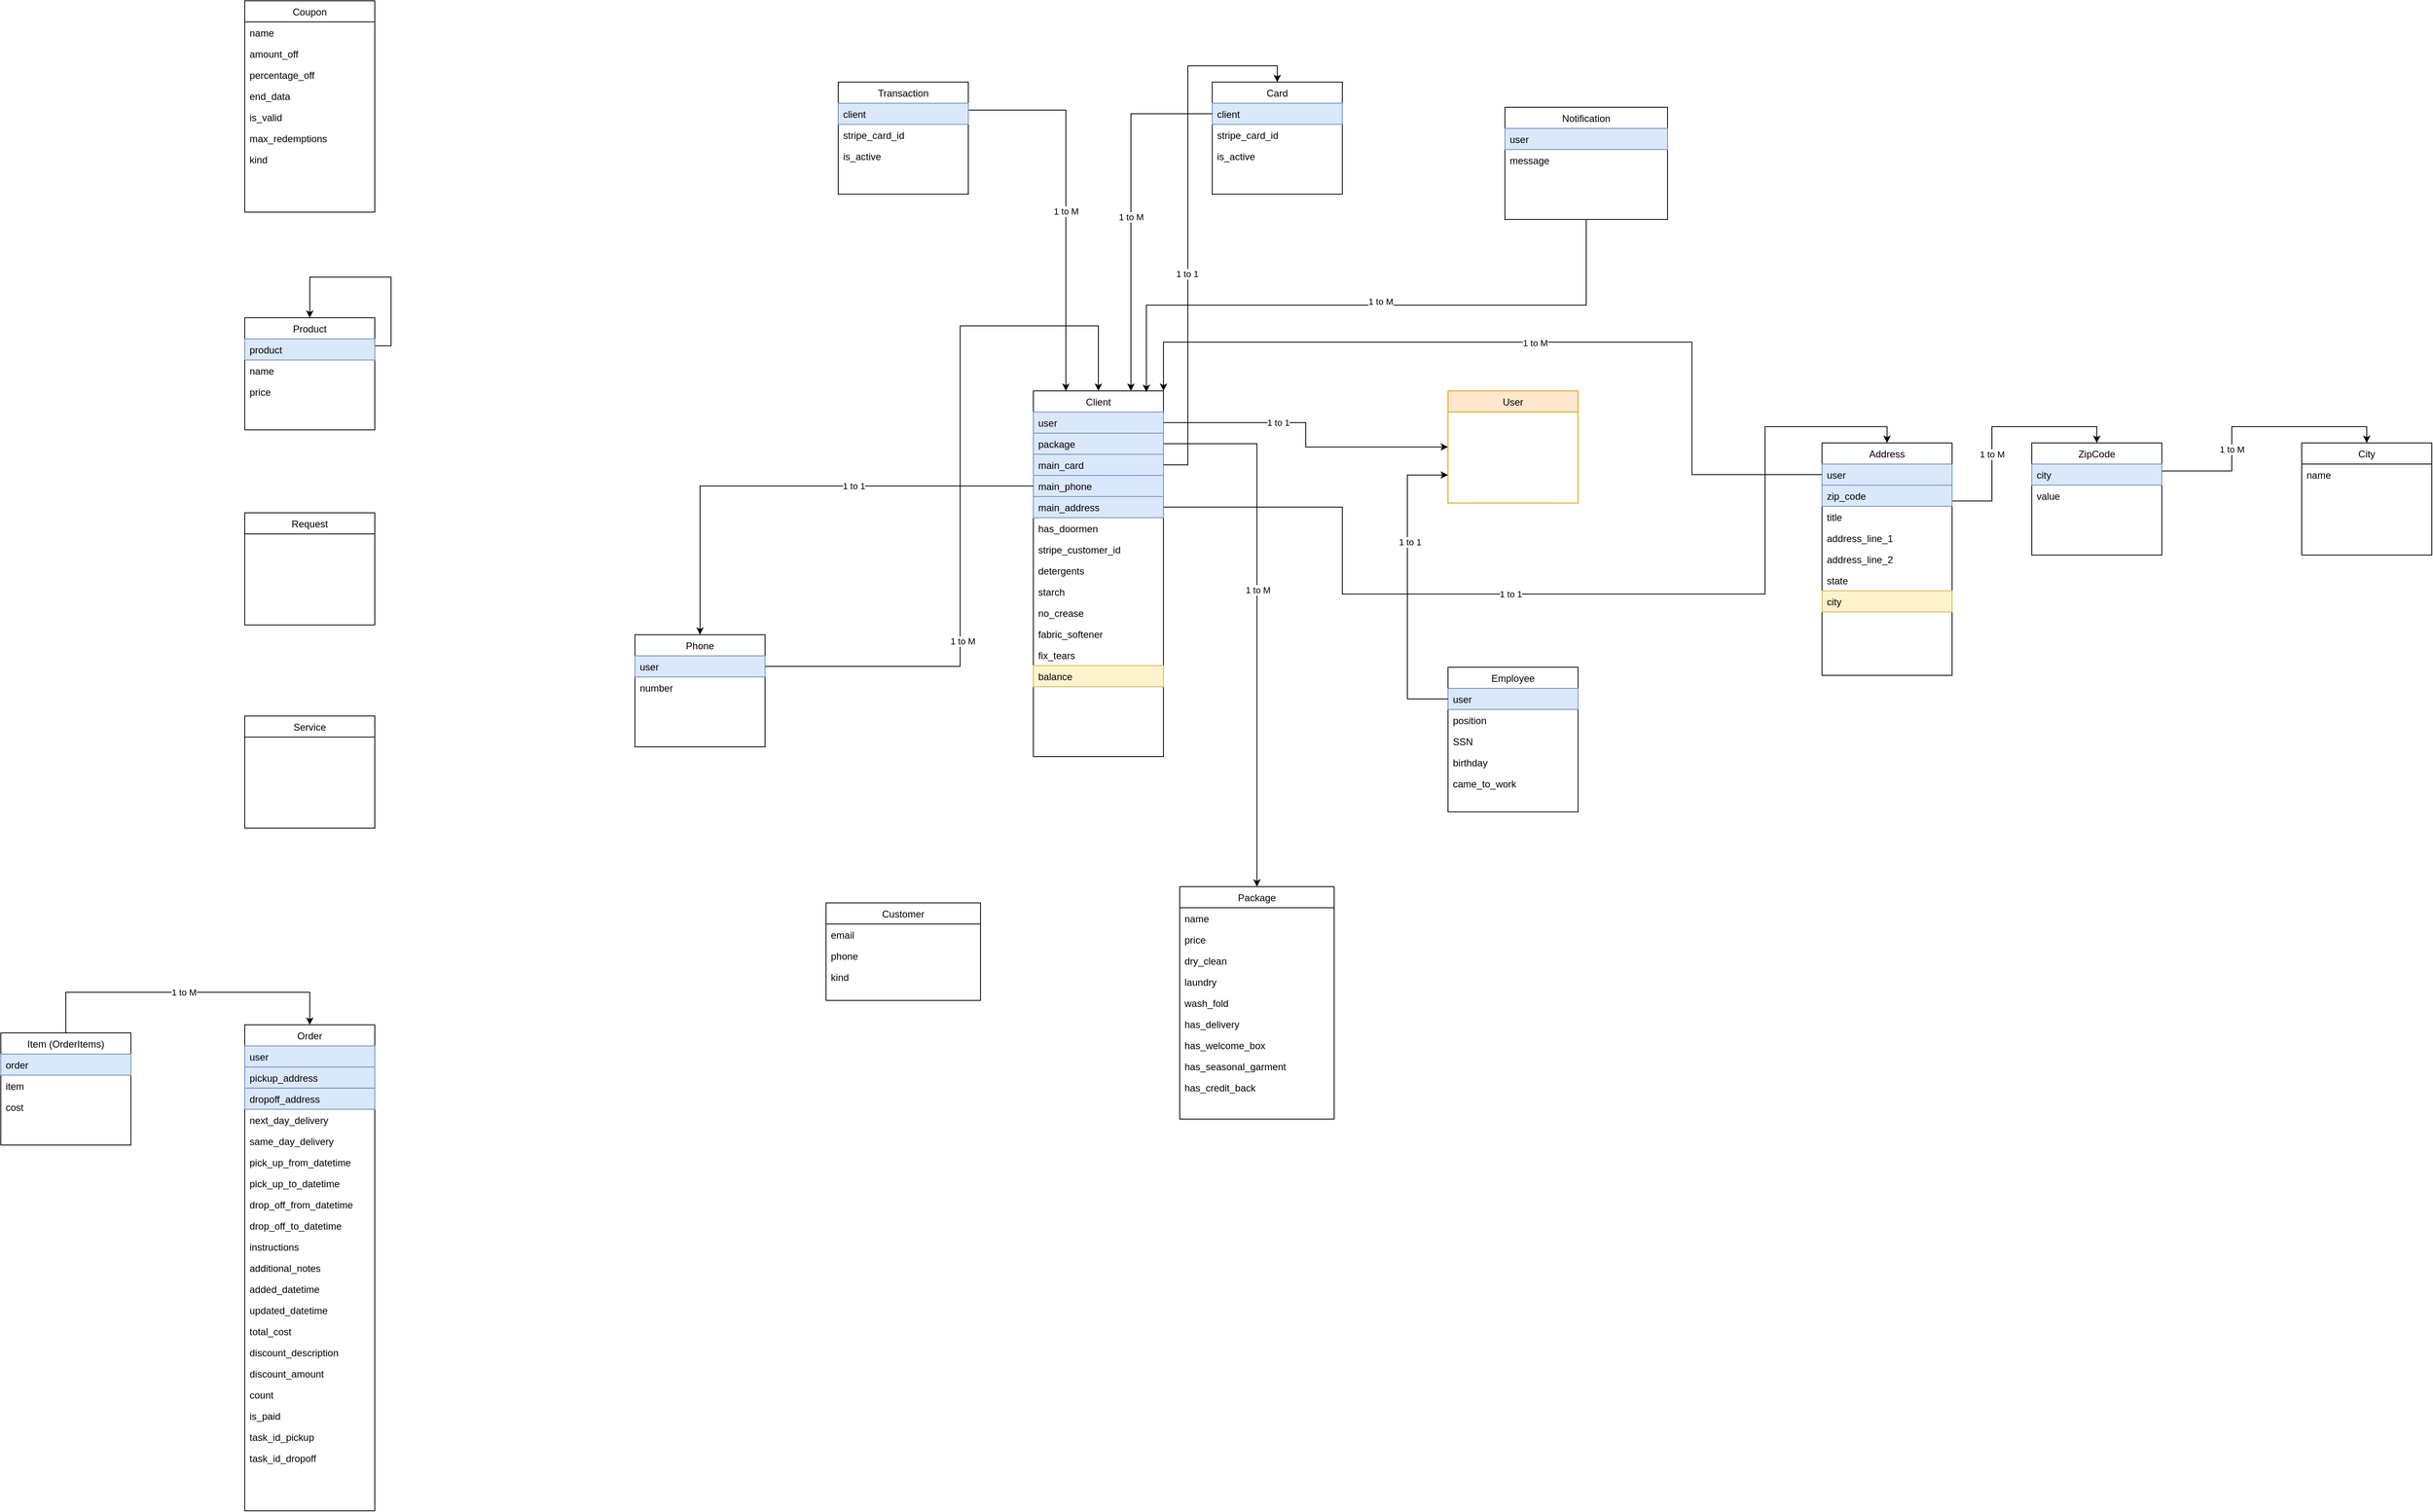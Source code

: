 <mxfile version="13.5.7" type="device"><diagram id="C5RBs43oDa-KdzZeNtuy" name="Page-1"><mxGraphModel dx="2864" dy="1203" grid="1" gridSize="10" guides="1" tooltips="1" connect="1" arrows="1" fold="1" page="1" pageScale="1" pageWidth="827" pageHeight="1169" math="0" shadow="0"><root><mxCell id="WIyWlLk6GJQsqaUBKTNV-0"/><mxCell id="WIyWlLk6GJQsqaUBKTNV-1" parent="WIyWlLk6GJQsqaUBKTNV-0"/><mxCell id="tr9EMTVcbHi4S0SZ1XHw-59" value="Card" style="swimlane;fontStyle=0;align=center;verticalAlign=top;childLayout=stackLayout;horizontal=1;startSize=26;horizontalStack=0;resizeParent=1;resizeLast=0;collapsible=1;marginBottom=0;rounded=0;shadow=0;strokeWidth=1;" parent="WIyWlLk6GJQsqaUBKTNV-1" vertex="1"><mxGeometry x="980" y="140" width="160" height="138" as="geometry"><mxRectangle x="130" y="380" width="160" height="26" as="alternateBounds"/></mxGeometry></mxCell><mxCell id="tr9EMTVcbHi4S0SZ1XHw-60" value="client" style="text;align=left;verticalAlign=top;spacingLeft=4;spacingRight=4;overflow=hidden;rotatable=0;points=[[0,0.5],[1,0.5]];portConstraint=eastwest;fillColor=#dae8fc;strokeColor=#6c8ebf;" parent="tr9EMTVcbHi4S0SZ1XHw-59" vertex="1"><mxGeometry y="26" width="160" height="26" as="geometry"/></mxCell><mxCell id="tr9EMTVcbHi4S0SZ1XHw-61" value="stripe_card_id" style="text;align=left;verticalAlign=top;spacingLeft=4;spacingRight=4;overflow=hidden;rotatable=0;points=[[0,0.5],[1,0.5]];portConstraint=eastwest;rounded=0;shadow=0;html=0;" parent="tr9EMTVcbHi4S0SZ1XHw-59" vertex="1"><mxGeometry y="52" width="160" height="26" as="geometry"/></mxCell><mxCell id="tr9EMTVcbHi4S0SZ1XHw-75" value="is_active" style="text;align=left;verticalAlign=top;spacingLeft=4;spacingRight=4;overflow=hidden;rotatable=0;points=[[0,0.5],[1,0.5]];portConstraint=eastwest;rounded=0;shadow=0;html=0;" parent="tr9EMTVcbHi4S0SZ1XHw-59" vertex="1"><mxGeometry y="78" width="160" height="26" as="geometry"/></mxCell><mxCell id="tr9EMTVcbHi4S0SZ1XHw-24" value="Client" style="swimlane;fontStyle=0;align=center;verticalAlign=top;childLayout=stackLayout;horizontal=1;startSize=26;horizontalStack=0;resizeParent=1;resizeLast=0;collapsible=1;marginBottom=0;rounded=0;shadow=0;strokeWidth=1;" parent="WIyWlLk6GJQsqaUBKTNV-1" vertex="1"><mxGeometry x="760" y="520" width="160" height="450" as="geometry"><mxRectangle x="130" y="380" width="160" height="26" as="alternateBounds"/></mxGeometry></mxCell><mxCell id="tr9EMTVcbHi4S0SZ1XHw-25" value="user" style="text;align=left;verticalAlign=top;spacingLeft=4;spacingRight=4;overflow=hidden;rotatable=0;points=[[0,0.5],[1,0.5]];portConstraint=eastwest;fillColor=#dae8fc;strokeColor=#6c8ebf;" parent="tr9EMTVcbHi4S0SZ1XHw-24" vertex="1"><mxGeometry y="26" width="160" height="26" as="geometry"/></mxCell><mxCell id="tr9EMTVcbHi4S0SZ1XHw-26" value="package" style="text;align=left;verticalAlign=top;spacingLeft=4;spacingRight=4;overflow=hidden;rotatable=0;points=[[0,0.5],[1,0.5]];portConstraint=eastwest;rounded=0;shadow=0;html=0;fillColor=#dae8fc;strokeColor=#6c8ebf;" parent="tr9EMTVcbHi4S0SZ1XHw-24" vertex="1"><mxGeometry y="52" width="160" height="26" as="geometry"/></mxCell><mxCell id="tr9EMTVcbHi4S0SZ1XHw-100" value="main_card" style="text;align=left;verticalAlign=top;spacingLeft=4;spacingRight=4;overflow=hidden;rotatable=0;points=[[0,0.5],[1,0.5]];portConstraint=eastwest;rounded=0;shadow=0;html=0;fillColor=#dae8fc;strokeColor=#6c8ebf;" parent="tr9EMTVcbHi4S0SZ1XHw-24" vertex="1"><mxGeometry y="78" width="160" height="26" as="geometry"/></mxCell><mxCell id="tr9EMTVcbHi4S0SZ1XHw-101" value="main_phone" style="text;align=left;verticalAlign=top;spacingLeft=4;spacingRight=4;overflow=hidden;rotatable=0;points=[[0,0.5],[1,0.5]];portConstraint=eastwest;rounded=0;shadow=0;html=0;fillColor=#dae8fc;strokeColor=#6c8ebf;" parent="tr9EMTVcbHi4S0SZ1XHw-24" vertex="1"><mxGeometry y="104" width="160" height="26" as="geometry"/></mxCell><mxCell id="tr9EMTVcbHi4S0SZ1XHw-102" value="main_address" style="text;align=left;verticalAlign=top;spacingLeft=4;spacingRight=4;overflow=hidden;rotatable=0;points=[[0,0.5],[1,0.5]];portConstraint=eastwest;rounded=0;shadow=0;html=0;fillColor=#dae8fc;strokeColor=#6c8ebf;" parent="tr9EMTVcbHi4S0SZ1XHw-24" vertex="1"><mxGeometry y="130" width="160" height="26" as="geometry"/></mxCell><mxCell id="tr9EMTVcbHi4S0SZ1XHw-103" value="has_doormen" style="text;align=left;verticalAlign=top;spacingLeft=4;spacingRight=4;overflow=hidden;rotatable=0;points=[[0,0.5],[1,0.5]];portConstraint=eastwest;rounded=0;shadow=0;html=0;" parent="tr9EMTVcbHi4S0SZ1XHw-24" vertex="1"><mxGeometry y="156" width="160" height="26" as="geometry"/></mxCell><mxCell id="tr9EMTVcbHi4S0SZ1XHw-104" value="stripe_customer_id" style="text;align=left;verticalAlign=top;spacingLeft=4;spacingRight=4;overflow=hidden;rotatable=0;points=[[0,0.5],[1,0.5]];portConstraint=eastwest;rounded=0;shadow=0;html=0;" parent="tr9EMTVcbHi4S0SZ1XHw-24" vertex="1"><mxGeometry y="182" width="160" height="26" as="geometry"/></mxCell><mxCell id="tr9EMTVcbHi4S0SZ1XHw-105" value="detergents" style="text;align=left;verticalAlign=top;spacingLeft=4;spacingRight=4;overflow=hidden;rotatable=0;points=[[0,0.5],[1,0.5]];portConstraint=eastwest;rounded=0;shadow=0;html=0;" parent="tr9EMTVcbHi4S0SZ1XHw-24" vertex="1"><mxGeometry y="208" width="160" height="26" as="geometry"/></mxCell><mxCell id="tr9EMTVcbHi4S0SZ1XHw-106" value="starch" style="text;align=left;verticalAlign=top;spacingLeft=4;spacingRight=4;overflow=hidden;rotatable=0;points=[[0,0.5],[1,0.5]];portConstraint=eastwest;rounded=0;shadow=0;html=0;" parent="tr9EMTVcbHi4S0SZ1XHw-24" vertex="1"><mxGeometry y="234" width="160" height="26" as="geometry"/></mxCell><mxCell id="tr9EMTVcbHi4S0SZ1XHw-107" value="no_crease" style="text;align=left;verticalAlign=top;spacingLeft=4;spacingRight=4;overflow=hidden;rotatable=0;points=[[0,0.5],[1,0.5]];portConstraint=eastwest;rounded=0;shadow=0;html=0;" parent="tr9EMTVcbHi4S0SZ1XHw-24" vertex="1"><mxGeometry y="260" width="160" height="26" as="geometry"/></mxCell><mxCell id="tr9EMTVcbHi4S0SZ1XHw-108" value="fabric_softener" style="text;align=left;verticalAlign=top;spacingLeft=4;spacingRight=4;overflow=hidden;rotatable=0;points=[[0,0.5],[1,0.5]];portConstraint=eastwest;rounded=0;shadow=0;html=0;" parent="tr9EMTVcbHi4S0SZ1XHw-24" vertex="1"><mxGeometry y="286" width="160" height="26" as="geometry"/></mxCell><mxCell id="tr9EMTVcbHi4S0SZ1XHw-109" value="fix_tears" style="text;align=left;verticalAlign=top;spacingLeft=4;spacingRight=4;overflow=hidden;rotatable=0;points=[[0,0.5],[1,0.5]];portConstraint=eastwest;rounded=0;shadow=0;html=0;" parent="tr9EMTVcbHi4S0SZ1XHw-24" vertex="1"><mxGeometry y="312" width="160" height="26" as="geometry"/></mxCell><mxCell id="6Asv-Y0iZBtV9wRUppfZ-103" value="balance" style="text;align=left;verticalAlign=top;spacingLeft=4;spacingRight=4;overflow=hidden;rotatable=0;points=[[0,0.5],[1,0.5]];portConstraint=eastwest;rounded=0;shadow=0;html=0;fillColor=#fff2cc;strokeColor=#d6b656;" vertex="1" parent="tr9EMTVcbHi4S0SZ1XHw-24"><mxGeometry y="338" width="160" height="26" as="geometry"/></mxCell><mxCell id="tr9EMTVcbHi4S0SZ1XHw-117" style="edgeStyle=orthogonalEdgeStyle;rounded=0;orthogonalLoop=1;jettySize=auto;html=1;exitX=1;exitY=0.5;exitDx=0;exitDy=0;entryX=0.5;entryY=0;entryDx=0;entryDy=0;" parent="WIyWlLk6GJQsqaUBKTNV-1" source="tr9EMTVcbHi4S0SZ1XHw-26" target="zkfFHV4jXpPFQw0GAbJ--6" edge="1"><mxGeometry relative="1" as="geometry"/></mxCell><mxCell id="tr9EMTVcbHi4S0SZ1XHw-145" value="1 to M" style="edgeLabel;html=1;align=center;verticalAlign=middle;resizable=0;points=[];" parent="tr9EMTVcbHi4S0SZ1XHw-117" vertex="1" connectable="0"><mxGeometry x="-0.106" y="1" relative="1" as="geometry"><mxPoint as="offset"/></mxGeometry></mxCell><mxCell id="tr9EMTVcbHi4S0SZ1XHw-125" style="edgeStyle=orthogonalEdgeStyle;rounded=0;orthogonalLoop=1;jettySize=auto;html=1;exitX=1;exitY=0.5;exitDx=0;exitDy=0;entryX=0;entryY=0.5;entryDx=0;entryDy=0;" parent="WIyWlLk6GJQsqaUBKTNV-1" source="tr9EMTVcbHi4S0SZ1XHw-25" target="tr9EMTVcbHi4S0SZ1XHw-122" edge="1"><mxGeometry relative="1" as="geometry"/></mxCell><mxCell id="tr9EMTVcbHi4S0SZ1XHw-127" value="1 to 1" style="edgeLabel;html=1;align=center;verticalAlign=middle;resizable=0;points=[];" parent="tr9EMTVcbHi4S0SZ1XHw-125" vertex="1" connectable="0"><mxGeometry x="-0.139" relative="1" as="geometry"><mxPoint x="-22.76" as="offset"/></mxGeometry></mxCell><mxCell id="6Asv-Y0iZBtV9wRUppfZ-30" style="edgeStyle=orthogonalEdgeStyle;rounded=0;orthogonalLoop=1;jettySize=auto;html=1;exitX=0.5;exitY=1;exitDx=0;exitDy=0;entryX=0.869;entryY=0.003;entryDx=0;entryDy=0;entryPerimeter=0;" edge="1" parent="WIyWlLk6GJQsqaUBKTNV-1" source="tr9EMTVcbHi4S0SZ1XHw-36" target="tr9EMTVcbHi4S0SZ1XHw-24"><mxGeometry relative="1" as="geometry"><mxPoint x="899" y="515" as="targetPoint"/></mxGeometry></mxCell><mxCell id="6Asv-Y0iZBtV9wRUppfZ-31" value="1 to M" style="edgeLabel;html=1;align=center;verticalAlign=middle;resizable=0;points=[];" vertex="1" connectable="0" parent="6Asv-Y0iZBtV9wRUppfZ-30"><mxGeometry x="-0.105" y="10" relative="1" as="geometry"><mxPoint x="-21.47" y="-14.53" as="offset"/></mxGeometry></mxCell><mxCell id="tr9EMTVcbHi4S0SZ1XHw-36" value="Notification" style="swimlane;fontStyle=0;align=center;verticalAlign=top;childLayout=stackLayout;horizontal=1;startSize=26;horizontalStack=0;resizeParent=1;resizeLast=0;collapsible=1;marginBottom=0;rounded=0;shadow=0;strokeWidth=1;" parent="WIyWlLk6GJQsqaUBKTNV-1" vertex="1"><mxGeometry x="1340" y="171" width="200" height="138" as="geometry"><mxRectangle x="130" y="380" width="160" height="26" as="alternateBounds"/></mxGeometry></mxCell><mxCell id="tr9EMTVcbHi4S0SZ1XHw-37" value="user" style="text;align=left;verticalAlign=top;spacingLeft=4;spacingRight=4;overflow=hidden;rotatable=0;points=[[0,0.5],[1,0.5]];portConstraint=eastwest;fillColor=#dae8fc;strokeColor=#6c8ebf;" parent="tr9EMTVcbHi4S0SZ1XHw-36" vertex="1"><mxGeometry y="26" width="200" height="26" as="geometry"/></mxCell><mxCell id="tr9EMTVcbHi4S0SZ1XHw-38" value="message" style="text;align=left;verticalAlign=top;spacingLeft=4;spacingRight=4;overflow=hidden;rotatable=0;points=[[0,0.5],[1,0.5]];portConstraint=eastwest;rounded=0;shadow=0;html=0;" parent="tr9EMTVcbHi4S0SZ1XHw-36" vertex="1"><mxGeometry y="52" width="200" height="26" as="geometry"/></mxCell><mxCell id="tr9EMTVcbHi4S0SZ1XHw-140" value="1 to M" style="edgeStyle=orthogonalEdgeStyle;rounded=0;orthogonalLoop=1;jettySize=auto;html=1;exitX=0.5;exitY=0;exitDx=0;exitDy=0;entryX=0.5;entryY=0;entryDx=0;entryDy=0;" parent="WIyWlLk6GJQsqaUBKTNV-1" source="tr9EMTVcbHi4S0SZ1XHw-12" target="tr9EMTVcbHi4S0SZ1XHw-6" edge="1"><mxGeometry relative="1" as="geometry"><Array as="points"><mxPoint x="-430" y="1260"/><mxPoint x="-130" y="1260"/></Array></mxGeometry></mxCell><mxCell id="6Asv-Y0iZBtV9wRUppfZ-18" value="Phone" style="swimlane;fontStyle=0;align=center;verticalAlign=top;childLayout=stackLayout;horizontal=1;startSize=26;horizontalStack=0;resizeParent=1;resizeLast=0;collapsible=1;marginBottom=0;rounded=0;shadow=0;strokeWidth=1;" vertex="1" parent="WIyWlLk6GJQsqaUBKTNV-1"><mxGeometry x="270" y="820" width="160" height="138" as="geometry"><mxRectangle x="130" y="380" width="160" height="26" as="alternateBounds"/></mxGeometry></mxCell><mxCell id="6Asv-Y0iZBtV9wRUppfZ-21" value="user" style="text;align=left;verticalAlign=top;spacingLeft=4;spacingRight=4;overflow=hidden;rotatable=0;points=[[0,0.5],[1,0.5]];portConstraint=eastwest;rounded=0;shadow=0;html=0;fillColor=#dae8fc;strokeColor=#6c8ebf;" vertex="1" parent="6Asv-Y0iZBtV9wRUppfZ-18"><mxGeometry y="26" width="160" height="26" as="geometry"/></mxCell><mxCell id="6Asv-Y0iZBtV9wRUppfZ-19" value="number" style="text;align=left;verticalAlign=top;spacingLeft=4;spacingRight=4;overflow=hidden;rotatable=0;points=[[0,0.5],[1,0.5]];portConstraint=eastwest;" vertex="1" parent="6Asv-Y0iZBtV9wRUppfZ-18"><mxGeometry y="52" width="160" height="26" as="geometry"/></mxCell><mxCell id="6Asv-Y0iZBtV9wRUppfZ-26" style="edgeStyle=orthogonalEdgeStyle;rounded=0;orthogonalLoop=1;jettySize=auto;html=1;exitX=1;exitY=0.25;exitDx=0;exitDy=0;entryX=0.5;entryY=0;entryDx=0;entryDy=0;" edge="1" parent="WIyWlLk6GJQsqaUBKTNV-1" source="tr9EMTVcbHi4S0SZ1XHw-49" target="6Asv-Y0iZBtV9wRUppfZ-23"><mxGeometry relative="1" as="geometry"/></mxCell><mxCell id="6Asv-Y0iZBtV9wRUppfZ-27" value="1 to M" style="edgeLabel;html=1;align=center;verticalAlign=middle;resizable=0;points=[];" vertex="1" connectable="0" parent="6Asv-Y0iZBtV9wRUppfZ-26"><mxGeometry x="-0.27" relative="1" as="geometry"><mxPoint y="-1" as="offset"/></mxGeometry></mxCell><mxCell id="tr9EMTVcbHi4S0SZ1XHw-49" value="Address" style="swimlane;fontStyle=0;align=center;verticalAlign=top;childLayout=stackLayout;horizontal=1;startSize=26;horizontalStack=0;resizeParent=1;resizeLast=0;collapsible=1;marginBottom=0;rounded=0;shadow=0;strokeWidth=1;" parent="WIyWlLk6GJQsqaUBKTNV-1" vertex="1"><mxGeometry x="1730" y="584" width="160" height="286" as="geometry"><mxRectangle x="230" y="140" width="160" height="26" as="alternateBounds"/></mxGeometry></mxCell><mxCell id="tr9EMTVcbHi4S0SZ1XHw-50" value="user" style="text;align=left;verticalAlign=top;spacingLeft=4;spacingRight=4;overflow=hidden;rotatable=0;points=[[0,0.5],[1,0.5]];portConstraint=eastwest;fillColor=#dae8fc;strokeColor=#6c8ebf;" parent="tr9EMTVcbHi4S0SZ1XHw-49" vertex="1"><mxGeometry y="26" width="160" height="26" as="geometry"/></mxCell><mxCell id="tr9EMTVcbHi4S0SZ1XHw-55" value="zip_code" style="text;align=left;verticalAlign=top;spacingLeft=4;spacingRight=4;overflow=hidden;rotatable=0;points=[[0,0.5],[1,0.5]];portConstraint=eastwest;rounded=0;shadow=0;html=0;fillColor=#dae8fc;strokeColor=#6c8ebf;" parent="tr9EMTVcbHi4S0SZ1XHw-49" vertex="1"><mxGeometry y="52" width="160" height="26" as="geometry"/></mxCell><mxCell id="tr9EMTVcbHi4S0SZ1XHw-56" value="title" style="text;align=left;verticalAlign=top;spacingLeft=4;spacingRight=4;overflow=hidden;rotatable=0;points=[[0,0.5],[1,0.5]];portConstraint=eastwest;rounded=0;shadow=0;html=0;" parent="tr9EMTVcbHi4S0SZ1XHw-49" vertex="1"><mxGeometry y="78" width="160" height="26" as="geometry"/></mxCell><mxCell id="tr9EMTVcbHi4S0SZ1XHw-51" value="address_line_1" style="text;align=left;verticalAlign=top;spacingLeft=4;spacingRight=4;overflow=hidden;rotatable=0;points=[[0,0.5],[1,0.5]];portConstraint=eastwest;rounded=0;shadow=0;html=0;" parent="tr9EMTVcbHi4S0SZ1XHw-49" vertex="1"><mxGeometry y="104" width="160" height="26" as="geometry"/></mxCell><mxCell id="tr9EMTVcbHi4S0SZ1XHw-52" value="address_line_2" style="text;align=left;verticalAlign=top;spacingLeft=4;spacingRight=4;overflow=hidden;rotatable=0;points=[[0,0.5],[1,0.5]];portConstraint=eastwest;rounded=0;shadow=0;html=0;" parent="tr9EMTVcbHi4S0SZ1XHw-49" vertex="1"><mxGeometry y="130" width="160" height="26" as="geometry"/></mxCell><mxCell id="tr9EMTVcbHi4S0SZ1XHw-53" value="state" style="text;align=left;verticalAlign=top;spacingLeft=4;spacingRight=4;overflow=hidden;rotatable=0;points=[[0,0.5],[1,0.5]];portConstraint=eastwest;rounded=0;shadow=0;html=0;" parent="tr9EMTVcbHi4S0SZ1XHw-49" vertex="1"><mxGeometry y="156" width="160" height="26" as="geometry"/></mxCell><mxCell id="tr9EMTVcbHi4S0SZ1XHw-54" value="city" style="text;align=left;verticalAlign=top;spacingLeft=4;spacingRight=4;overflow=hidden;rotatable=0;points=[[0,0.5],[1,0.5]];portConstraint=eastwest;rounded=0;shadow=0;html=0;fillColor=#fff2cc;strokeColor=#d6b656;" parent="tr9EMTVcbHi4S0SZ1XHw-49" vertex="1"><mxGeometry y="182" width="160" height="26" as="geometry"/></mxCell><mxCell id="6Asv-Y0iZBtV9wRUppfZ-28" style="edgeStyle=orthogonalEdgeStyle;rounded=0;orthogonalLoop=1;jettySize=auto;html=1;exitX=0;exitY=0.5;exitDx=0;exitDy=0;entryX=1;entryY=0;entryDx=0;entryDy=0;" edge="1" parent="WIyWlLk6GJQsqaUBKTNV-1" source="tr9EMTVcbHi4S0SZ1XHw-50" target="tr9EMTVcbHi4S0SZ1XHw-24"><mxGeometry relative="1" as="geometry"><Array as="points"><mxPoint x="1570" y="623"/><mxPoint x="1570" y="460"/><mxPoint x="920" y="460"/></Array></mxGeometry></mxCell><mxCell id="6Asv-Y0iZBtV9wRUppfZ-32" value="1 to M" style="edgeLabel;html=1;align=center;verticalAlign=middle;resizable=0;points=[];" vertex="1" connectable="0" parent="6Asv-Y0iZBtV9wRUppfZ-28"><mxGeometry y="1" relative="1" as="geometry"><mxPoint as="offset"/></mxGeometry></mxCell><mxCell id="6Asv-Y0iZBtV9wRUppfZ-29" style="edgeStyle=orthogonalEdgeStyle;rounded=0;orthogonalLoop=1;jettySize=auto;html=1;exitX=1;exitY=0.25;exitDx=0;exitDy=0;entryX=0.5;entryY=0;entryDx=0;entryDy=0;" edge="1" parent="WIyWlLk6GJQsqaUBKTNV-1" source="tr9EMTVcbHi4S0SZ1XHw-0" target="tr9EMTVcbHi4S0SZ1XHw-0"><mxGeometry relative="1" as="geometry"><Array as="points"><mxPoint x="-30" y="464"/><mxPoint x="-30" y="380"/><mxPoint x="-130" y="380"/></Array></mxGeometry></mxCell><mxCell id="6Asv-Y0iZBtV9wRUppfZ-34" style="edgeStyle=orthogonalEdgeStyle;rounded=0;orthogonalLoop=1;jettySize=auto;html=1;exitX=1;exitY=0.5;exitDx=0;exitDy=0;entryX=0.5;entryY=0;entryDx=0;entryDy=0;" edge="1" parent="WIyWlLk6GJQsqaUBKTNV-1" source="6Asv-Y0iZBtV9wRUppfZ-21" target="tr9EMTVcbHi4S0SZ1XHw-24"><mxGeometry relative="1" as="geometry"><Array as="points"><mxPoint x="670" y="859"/><mxPoint x="670" y="440"/><mxPoint x="840" y="440"/></Array></mxGeometry></mxCell><mxCell id="6Asv-Y0iZBtV9wRUppfZ-35" value="1 to M" style="edgeLabel;html=1;align=center;verticalAlign=middle;resizable=0;points=[];" vertex="1" connectable="0" parent="6Asv-Y0iZBtV9wRUppfZ-34"><mxGeometry x="-0.406" y="-3" relative="1" as="geometry"><mxPoint y="-1" as="offset"/></mxGeometry></mxCell><mxCell id="6Asv-Y0iZBtV9wRUppfZ-50" style="edgeStyle=orthogonalEdgeStyle;rounded=0;orthogonalLoop=1;jettySize=auto;html=1;exitX=1;exitY=0.25;exitDx=0;exitDy=0;entryX=0.25;entryY=0;entryDx=0;entryDy=0;" edge="1" parent="WIyWlLk6GJQsqaUBKTNV-1" source="6Asv-Y0iZBtV9wRUppfZ-46" target="tr9EMTVcbHi4S0SZ1XHw-24"><mxGeometry relative="1" as="geometry"/></mxCell><mxCell id="6Asv-Y0iZBtV9wRUppfZ-51" value="1 to M" style="edgeLabel;html=1;align=center;verticalAlign=middle;resizable=0;points=[];" vertex="1" connectable="0" parent="6Asv-Y0iZBtV9wRUppfZ-50"><mxGeometry x="0.048" relative="1" as="geometry"><mxPoint as="offset"/></mxGeometry></mxCell><mxCell id="6Asv-Y0iZBtV9wRUppfZ-46" value="Transaction" style="swimlane;fontStyle=0;align=center;verticalAlign=top;childLayout=stackLayout;horizontal=1;startSize=26;horizontalStack=0;resizeParent=1;resizeLast=0;collapsible=1;marginBottom=0;rounded=0;shadow=0;strokeWidth=1;" vertex="1" parent="WIyWlLk6GJQsqaUBKTNV-1"><mxGeometry x="520" y="140" width="160" height="138" as="geometry"><mxRectangle x="130" y="380" width="160" height="26" as="alternateBounds"/></mxGeometry></mxCell><mxCell id="6Asv-Y0iZBtV9wRUppfZ-47" value="client" style="text;align=left;verticalAlign=top;spacingLeft=4;spacingRight=4;overflow=hidden;rotatable=0;points=[[0,0.5],[1,0.5]];portConstraint=eastwest;fillColor=#dae8fc;strokeColor=#6c8ebf;" vertex="1" parent="6Asv-Y0iZBtV9wRUppfZ-46"><mxGeometry y="26" width="160" height="26" as="geometry"/></mxCell><mxCell id="6Asv-Y0iZBtV9wRUppfZ-48" value="stripe_card_id" style="text;align=left;verticalAlign=top;spacingLeft=4;spacingRight=4;overflow=hidden;rotatable=0;points=[[0,0.5],[1,0.5]];portConstraint=eastwest;rounded=0;shadow=0;html=0;" vertex="1" parent="6Asv-Y0iZBtV9wRUppfZ-46"><mxGeometry y="52" width="160" height="26" as="geometry"/></mxCell><mxCell id="6Asv-Y0iZBtV9wRUppfZ-49" value="is_active" style="text;align=left;verticalAlign=top;spacingLeft=4;spacingRight=4;overflow=hidden;rotatable=0;points=[[0,0.5],[1,0.5]];portConstraint=eastwest;rounded=0;shadow=0;html=0;" vertex="1" parent="6Asv-Y0iZBtV9wRUppfZ-46"><mxGeometry y="78" width="160" height="26" as="geometry"/></mxCell><mxCell id="zkfFHV4jXpPFQw0GAbJ--13" value="Coupon" style="swimlane;fontStyle=0;align=center;verticalAlign=top;childLayout=stackLayout;horizontal=1;startSize=26;horizontalStack=0;resizeParent=1;resizeLast=0;collapsible=1;marginBottom=0;rounded=0;shadow=0;strokeWidth=1;" parent="WIyWlLk6GJQsqaUBKTNV-1" vertex="1"><mxGeometry x="-210" y="40" width="160" height="260" as="geometry"><mxRectangle x="340" y="380" width="170" height="26" as="alternateBounds"/></mxGeometry></mxCell><mxCell id="zkfFHV4jXpPFQw0GAbJ--14" value="name" style="text;align=left;verticalAlign=top;spacingLeft=4;spacingRight=4;overflow=hidden;rotatable=0;points=[[0,0.5],[1,0.5]];portConstraint=eastwest;" parent="zkfFHV4jXpPFQw0GAbJ--13" vertex="1"><mxGeometry y="26" width="160" height="26" as="geometry"/></mxCell><mxCell id="tr9EMTVcbHi4S0SZ1XHw-65" value="amount_off" style="text;align=left;verticalAlign=top;spacingLeft=4;spacingRight=4;overflow=hidden;rotatable=0;points=[[0,0.5],[1,0.5]];portConstraint=eastwest;" parent="zkfFHV4jXpPFQw0GAbJ--13" vertex="1"><mxGeometry y="52" width="160" height="26" as="geometry"/></mxCell><mxCell id="tr9EMTVcbHi4S0SZ1XHw-66" value="percentage_off" style="text;align=left;verticalAlign=top;spacingLeft=4;spacingRight=4;overflow=hidden;rotatable=0;points=[[0,0.5],[1,0.5]];portConstraint=eastwest;" parent="zkfFHV4jXpPFQw0GAbJ--13" vertex="1"><mxGeometry y="78" width="160" height="26" as="geometry"/></mxCell><mxCell id="tr9EMTVcbHi4S0SZ1XHw-67" value="end_data" style="text;align=left;verticalAlign=top;spacingLeft=4;spacingRight=4;overflow=hidden;rotatable=0;points=[[0,0.5],[1,0.5]];portConstraint=eastwest;" parent="zkfFHV4jXpPFQw0GAbJ--13" vertex="1"><mxGeometry y="104" width="160" height="26" as="geometry"/></mxCell><mxCell id="tr9EMTVcbHi4S0SZ1XHw-68" value="is_valid" style="text;align=left;verticalAlign=top;spacingLeft=4;spacingRight=4;overflow=hidden;rotatable=0;points=[[0,0.5],[1,0.5]];portConstraint=eastwest;" parent="zkfFHV4jXpPFQw0GAbJ--13" vertex="1"><mxGeometry y="130" width="160" height="26" as="geometry"/></mxCell><mxCell id="tr9EMTVcbHi4S0SZ1XHw-69" value="max_redemptions" style="text;align=left;verticalAlign=top;spacingLeft=4;spacingRight=4;overflow=hidden;rotatable=0;points=[[0,0.5],[1,0.5]];portConstraint=eastwest;" parent="zkfFHV4jXpPFQw0GAbJ--13" vertex="1"><mxGeometry y="156" width="160" height="26" as="geometry"/></mxCell><mxCell id="tr9EMTVcbHi4S0SZ1XHw-70" value="kind" style="text;align=left;verticalAlign=top;spacingLeft=4;spacingRight=4;overflow=hidden;rotatable=0;points=[[0,0.5],[1,0.5]];portConstraint=eastwest;" parent="zkfFHV4jXpPFQw0GAbJ--13" vertex="1"><mxGeometry y="182" width="160" height="26" as="geometry"/></mxCell><mxCell id="tr9EMTVcbHi4S0SZ1XHw-0" value="Product" style="swimlane;fontStyle=0;align=center;verticalAlign=top;childLayout=stackLayout;horizontal=1;startSize=26;horizontalStack=0;resizeParent=1;resizeLast=0;collapsible=1;marginBottom=0;rounded=0;shadow=0;strokeWidth=1;" parent="WIyWlLk6GJQsqaUBKTNV-1" vertex="1"><mxGeometry x="-210" y="430" width="160" height="138" as="geometry"><mxRectangle x="130" y="380" width="160" height="26" as="alternateBounds"/></mxGeometry></mxCell><mxCell id="tr9EMTVcbHi4S0SZ1XHw-2" value="product" style="text;align=left;verticalAlign=top;spacingLeft=4;spacingRight=4;overflow=hidden;rotatable=0;points=[[0,0.5],[1,0.5]];portConstraint=eastwest;rounded=0;shadow=0;html=0;fillColor=#dae8fc;strokeColor=#6c8ebf;" parent="tr9EMTVcbHi4S0SZ1XHw-0" vertex="1"><mxGeometry y="26" width="160" height="26" as="geometry"/></mxCell><mxCell id="tr9EMTVcbHi4S0SZ1XHw-1" value="name" style="text;align=left;verticalAlign=top;spacingLeft=4;spacingRight=4;overflow=hidden;rotatable=0;points=[[0,0.5],[1,0.5]];portConstraint=eastwest;" parent="tr9EMTVcbHi4S0SZ1XHw-0" vertex="1"><mxGeometry y="52" width="160" height="26" as="geometry"/></mxCell><mxCell id="tr9EMTVcbHi4S0SZ1XHw-73" value="price" style="text;align=left;verticalAlign=top;spacingLeft=4;spacingRight=4;overflow=hidden;rotatable=0;points=[[0,0.5],[1,0.5]];portConstraint=eastwest;rounded=0;shadow=0;html=0;" parent="tr9EMTVcbHi4S0SZ1XHw-0" vertex="1"><mxGeometry y="78" width="160" height="26" as="geometry"/></mxCell><mxCell id="6Asv-Y0iZBtV9wRUppfZ-44" style="edgeStyle=orthogonalEdgeStyle;rounded=0;orthogonalLoop=1;jettySize=auto;html=1;exitX=0;exitY=0.5;exitDx=0;exitDy=0;entryX=0.75;entryY=0;entryDx=0;entryDy=0;" edge="1" parent="WIyWlLk6GJQsqaUBKTNV-1" source="tr9EMTVcbHi4S0SZ1XHw-60" target="tr9EMTVcbHi4S0SZ1XHw-24"><mxGeometry relative="1" as="geometry"/></mxCell><mxCell id="6Asv-Y0iZBtV9wRUppfZ-45" value="1 to M" style="edgeLabel;html=1;align=center;verticalAlign=middle;resizable=0;points=[];" vertex="1" connectable="0" parent="6Asv-Y0iZBtV9wRUppfZ-44"><mxGeometry x="0.028" relative="1" as="geometry"><mxPoint as="offset"/></mxGeometry></mxCell><mxCell id="6Asv-Y0iZBtV9wRUppfZ-52" value="Request" style="swimlane;fontStyle=0;align=center;verticalAlign=top;childLayout=stackLayout;horizontal=1;startSize=26;horizontalStack=0;resizeParent=1;resizeLast=0;collapsible=1;marginBottom=0;rounded=0;shadow=0;strokeWidth=1;" vertex="1" parent="WIyWlLk6GJQsqaUBKTNV-1"><mxGeometry x="-210" y="670" width="160" height="138" as="geometry"><mxRectangle x="130" y="380" width="160" height="26" as="alternateBounds"/></mxGeometry></mxCell><mxCell id="6Asv-Y0iZBtV9wRUppfZ-55" value="Service" style="swimlane;fontStyle=0;align=center;verticalAlign=top;childLayout=stackLayout;horizontal=1;startSize=26;horizontalStack=0;resizeParent=1;resizeLast=0;collapsible=1;marginBottom=0;rounded=0;shadow=0;strokeWidth=1;" vertex="1" parent="WIyWlLk6GJQsqaUBKTNV-1"><mxGeometry x="-210" y="920" width="160" height="138" as="geometry"><mxRectangle x="130" y="380" width="160" height="26" as="alternateBounds"/></mxGeometry></mxCell><mxCell id="tr9EMTVcbHi4S0SZ1XHw-122" value="User" style="swimlane;fontStyle=0;align=center;verticalAlign=top;childLayout=stackLayout;horizontal=1;startSize=26;horizontalStack=0;resizeParent=1;resizeLast=0;collapsible=1;marginBottom=0;rounded=0;shadow=0;strokeWidth=1;fillColor=#ffe6cc;strokeColor=#d79b00;" parent="WIyWlLk6GJQsqaUBKTNV-1" vertex="1"><mxGeometry x="1270" y="520" width="160" height="138" as="geometry"><mxRectangle x="130" y="380" width="160" height="26" as="alternateBounds"/></mxGeometry></mxCell><mxCell id="tr9EMTVcbHi4S0SZ1XHw-6" value="Order" style="swimlane;fontStyle=0;align=center;verticalAlign=top;childLayout=stackLayout;horizontal=1;startSize=26;horizontalStack=0;resizeParent=1;resizeLast=0;collapsible=1;marginBottom=0;rounded=0;shadow=0;strokeWidth=1;" parent="WIyWlLk6GJQsqaUBKTNV-1" vertex="1"><mxGeometry x="-210" y="1299.94" width="160" height="598" as="geometry"><mxRectangle x="130" y="380" width="160" height="26" as="alternateBounds"/></mxGeometry></mxCell><mxCell id="tr9EMTVcbHi4S0SZ1XHw-7" value="user" style="text;align=left;verticalAlign=top;spacingLeft=4;spacingRight=4;overflow=hidden;rotatable=0;points=[[0,0.5],[1,0.5]];portConstraint=eastwest;fillColor=#dae8fc;strokeColor=#6c8ebf;" parent="tr9EMTVcbHi4S0SZ1XHw-6" vertex="1"><mxGeometry y="26" width="160" height="26" as="geometry"/></mxCell><mxCell id="tr9EMTVcbHi4S0SZ1XHw-8" value="pickup_address" style="text;align=left;verticalAlign=top;spacingLeft=4;spacingRight=4;overflow=hidden;rotatable=0;points=[[0,0.5],[1,0.5]];portConstraint=eastwest;rounded=0;shadow=0;html=0;fillColor=#dae8fc;strokeColor=#6c8ebf;" parent="tr9EMTVcbHi4S0SZ1XHw-6" vertex="1"><mxGeometry y="52" width="160" height="26" as="geometry"/></mxCell><mxCell id="tr9EMTVcbHi4S0SZ1XHw-77" value="dropoff_address" style="text;align=left;verticalAlign=top;spacingLeft=4;spacingRight=4;overflow=hidden;rotatable=0;points=[[0,0.5],[1,0.5]];portConstraint=eastwest;rounded=0;shadow=0;html=0;fillColor=#dae8fc;strokeColor=#6c8ebf;" parent="tr9EMTVcbHi4S0SZ1XHw-6" vertex="1"><mxGeometry y="78" width="160" height="26" as="geometry"/></mxCell><mxCell id="tr9EMTVcbHi4S0SZ1XHw-78" value="next_day_delivery" style="text;align=left;verticalAlign=top;spacingLeft=4;spacingRight=4;overflow=hidden;rotatable=0;points=[[0,0.5],[1,0.5]];portConstraint=eastwest;rounded=0;shadow=0;html=0;" parent="tr9EMTVcbHi4S0SZ1XHw-6" vertex="1"><mxGeometry y="104" width="160" height="26" as="geometry"/></mxCell><mxCell id="tr9EMTVcbHi4S0SZ1XHw-79" value="same_day_delivery" style="text;align=left;verticalAlign=top;spacingLeft=4;spacingRight=4;overflow=hidden;rotatable=0;points=[[0,0.5],[1,0.5]];portConstraint=eastwest;rounded=0;shadow=0;html=0;" parent="tr9EMTVcbHi4S0SZ1XHw-6" vertex="1"><mxGeometry y="130" width="160" height="26" as="geometry"/></mxCell><mxCell id="tr9EMTVcbHi4S0SZ1XHw-80" value="pick_up_from_datetime" style="text;align=left;verticalAlign=top;spacingLeft=4;spacingRight=4;overflow=hidden;rotatable=0;points=[[0,0.5],[1,0.5]];portConstraint=eastwest;rounded=0;shadow=0;html=0;" parent="tr9EMTVcbHi4S0SZ1XHw-6" vertex="1"><mxGeometry y="156" width="160" height="26" as="geometry"/></mxCell><mxCell id="tr9EMTVcbHi4S0SZ1XHw-81" value="pick_up_to_datetime" style="text;align=left;verticalAlign=top;spacingLeft=4;spacingRight=4;overflow=hidden;rotatable=0;points=[[0,0.5],[1,0.5]];portConstraint=eastwest;rounded=0;shadow=0;html=0;" parent="tr9EMTVcbHi4S0SZ1XHw-6" vertex="1"><mxGeometry y="182" width="160" height="26" as="geometry"/></mxCell><mxCell id="tr9EMTVcbHi4S0SZ1XHw-82" value="drop_off_from_datetime" style="text;align=left;verticalAlign=top;spacingLeft=4;spacingRight=4;overflow=hidden;rotatable=0;points=[[0,0.5],[1,0.5]];portConstraint=eastwest;rounded=0;shadow=0;html=0;" parent="tr9EMTVcbHi4S0SZ1XHw-6" vertex="1"><mxGeometry y="208" width="160" height="26" as="geometry"/></mxCell><mxCell id="tr9EMTVcbHi4S0SZ1XHw-83" value="drop_off_to_datetime" style="text;align=left;verticalAlign=top;spacingLeft=4;spacingRight=4;overflow=hidden;rotatable=0;points=[[0,0.5],[1,0.5]];portConstraint=eastwest;rounded=0;shadow=0;html=0;" parent="tr9EMTVcbHi4S0SZ1XHw-6" vertex="1"><mxGeometry y="234" width="160" height="26" as="geometry"/></mxCell><mxCell id="tr9EMTVcbHi4S0SZ1XHw-84" value="instructions" style="text;align=left;verticalAlign=top;spacingLeft=4;spacingRight=4;overflow=hidden;rotatable=0;points=[[0,0.5],[1,0.5]];portConstraint=eastwest;rounded=0;shadow=0;html=0;" parent="tr9EMTVcbHi4S0SZ1XHw-6" vertex="1"><mxGeometry y="260" width="160" height="26" as="geometry"/></mxCell><mxCell id="tr9EMTVcbHi4S0SZ1XHw-85" value="additional_notes" style="text;align=left;verticalAlign=top;spacingLeft=4;spacingRight=4;overflow=hidden;rotatable=0;points=[[0,0.5],[1,0.5]];portConstraint=eastwest;rounded=0;shadow=0;html=0;" parent="tr9EMTVcbHi4S0SZ1XHw-6" vertex="1"><mxGeometry y="286" width="160" height="26" as="geometry"/></mxCell><mxCell id="tr9EMTVcbHi4S0SZ1XHw-86" value="added_datetime" style="text;align=left;verticalAlign=top;spacingLeft=4;spacingRight=4;overflow=hidden;rotatable=0;points=[[0,0.5],[1,0.5]];portConstraint=eastwest;rounded=0;shadow=0;html=0;" parent="tr9EMTVcbHi4S0SZ1XHw-6" vertex="1"><mxGeometry y="312" width="160" height="26" as="geometry"/></mxCell><mxCell id="tr9EMTVcbHi4S0SZ1XHw-87" value="updated_datetime" style="text;align=left;verticalAlign=top;spacingLeft=4;spacingRight=4;overflow=hidden;rotatable=0;points=[[0,0.5],[1,0.5]];portConstraint=eastwest;rounded=0;shadow=0;html=0;" parent="tr9EMTVcbHi4S0SZ1XHw-6" vertex="1"><mxGeometry y="338" width="160" height="26" as="geometry"/></mxCell><mxCell id="tr9EMTVcbHi4S0SZ1XHw-88" value="total_cost" style="text;align=left;verticalAlign=top;spacingLeft=4;spacingRight=4;overflow=hidden;rotatable=0;points=[[0,0.5],[1,0.5]];portConstraint=eastwest;rounded=0;shadow=0;html=0;" parent="tr9EMTVcbHi4S0SZ1XHw-6" vertex="1"><mxGeometry y="364" width="160" height="26" as="geometry"/></mxCell><mxCell id="tr9EMTVcbHi4S0SZ1XHw-89" value="discount_description" style="text;align=left;verticalAlign=top;spacingLeft=4;spacingRight=4;overflow=hidden;rotatable=0;points=[[0,0.5],[1,0.5]];portConstraint=eastwest;rounded=0;shadow=0;html=0;" parent="tr9EMTVcbHi4S0SZ1XHw-6" vertex="1"><mxGeometry y="390" width="160" height="26" as="geometry"/></mxCell><mxCell id="tr9EMTVcbHi4S0SZ1XHw-90" value="discount_amount" style="text;align=left;verticalAlign=top;spacingLeft=4;spacingRight=4;overflow=hidden;rotatable=0;points=[[0,0.5],[1,0.5]];portConstraint=eastwest;rounded=0;shadow=0;html=0;" parent="tr9EMTVcbHi4S0SZ1XHw-6" vertex="1"><mxGeometry y="416" width="160" height="26" as="geometry"/></mxCell><mxCell id="tr9EMTVcbHi4S0SZ1XHw-91" value="count" style="text;align=left;verticalAlign=top;spacingLeft=4;spacingRight=4;overflow=hidden;rotatable=0;points=[[0,0.5],[1,0.5]];portConstraint=eastwest;rounded=0;shadow=0;html=0;" parent="tr9EMTVcbHi4S0SZ1XHw-6" vertex="1"><mxGeometry y="442" width="160" height="26" as="geometry"/></mxCell><mxCell id="tr9EMTVcbHi4S0SZ1XHw-92" value="is_paid" style="text;align=left;verticalAlign=top;spacingLeft=4;spacingRight=4;overflow=hidden;rotatable=0;points=[[0,0.5],[1,0.5]];portConstraint=eastwest;rounded=0;shadow=0;html=0;" parent="tr9EMTVcbHi4S0SZ1XHw-6" vertex="1"><mxGeometry y="468" width="160" height="26" as="geometry"/></mxCell><mxCell id="tr9EMTVcbHi4S0SZ1XHw-93" value="task_id_pickup" style="text;align=left;verticalAlign=top;spacingLeft=4;spacingRight=4;overflow=hidden;rotatable=0;points=[[0,0.5],[1,0.5]];portConstraint=eastwest;rounded=0;shadow=0;html=0;" parent="tr9EMTVcbHi4S0SZ1XHw-6" vertex="1"><mxGeometry y="494" width="160" height="26" as="geometry"/></mxCell><mxCell id="tr9EMTVcbHi4S0SZ1XHw-94" value="task_id_dropoff" style="text;align=left;verticalAlign=top;spacingLeft=4;spacingRight=4;overflow=hidden;rotatable=0;points=[[0,0.5],[1,0.5]];portConstraint=eastwest;rounded=0;shadow=0;html=0;" parent="tr9EMTVcbHi4S0SZ1XHw-6" vertex="1"><mxGeometry y="520" width="160" height="26" as="geometry"/></mxCell><mxCell id="tr9EMTVcbHi4S0SZ1XHw-12" value="Item (OrderItems)" style="swimlane;fontStyle=0;align=center;verticalAlign=top;childLayout=stackLayout;horizontal=1;startSize=26;horizontalStack=0;resizeParent=1;resizeLast=0;collapsible=1;marginBottom=0;rounded=0;shadow=0;strokeWidth=1;" parent="WIyWlLk6GJQsqaUBKTNV-1" vertex="1"><mxGeometry x="-510" y="1310" width="160" height="138" as="geometry"><mxRectangle x="130" y="380" width="160" height="26" as="alternateBounds"/></mxGeometry></mxCell><mxCell id="tr9EMTVcbHi4S0SZ1XHw-13" value="order" style="text;align=left;verticalAlign=top;spacingLeft=4;spacingRight=4;overflow=hidden;rotatable=0;points=[[0,0.5],[1,0.5]];portConstraint=eastwest;fillColor=#dae8fc;strokeColor=#6c8ebf;" parent="tr9EMTVcbHi4S0SZ1XHw-12" vertex="1"><mxGeometry y="26" width="160" height="26" as="geometry"/></mxCell><mxCell id="tr9EMTVcbHi4S0SZ1XHw-14" value="item" style="text;align=left;verticalAlign=top;spacingLeft=4;spacingRight=4;overflow=hidden;rotatable=0;points=[[0,0.5],[1,0.5]];portConstraint=eastwest;rounded=0;shadow=0;html=0;" parent="tr9EMTVcbHi4S0SZ1XHw-12" vertex="1"><mxGeometry y="52" width="160" height="26" as="geometry"/></mxCell><mxCell id="tr9EMTVcbHi4S0SZ1XHw-97" value="cost" style="text;align=left;verticalAlign=top;spacingLeft=4;spacingRight=4;overflow=hidden;rotatable=0;points=[[0,0.5],[1,0.5]];portConstraint=eastwest;rounded=0;shadow=0;html=0;" parent="tr9EMTVcbHi4S0SZ1XHw-12" vertex="1"><mxGeometry y="78" width="160" height="26" as="geometry"/></mxCell><mxCell id="zkfFHV4jXpPFQw0GAbJ--6" value="Package" style="swimlane;fontStyle=0;align=center;verticalAlign=top;childLayout=stackLayout;horizontal=1;startSize=26;horizontalStack=0;resizeParent=1;resizeLast=0;collapsible=1;marginBottom=0;rounded=0;shadow=0;strokeWidth=1;" parent="WIyWlLk6GJQsqaUBKTNV-1" vertex="1"><mxGeometry x="940" y="1130" width="190" height="286" as="geometry"><mxRectangle x="130" y="380" width="160" height="26" as="alternateBounds"/></mxGeometry></mxCell><mxCell id="zkfFHV4jXpPFQw0GAbJ--7" value="name" style="text;align=left;verticalAlign=top;spacingLeft=4;spacingRight=4;overflow=hidden;rotatable=0;points=[[0,0.5],[1,0.5]];portConstraint=eastwest;" parent="zkfFHV4jXpPFQw0GAbJ--6" vertex="1"><mxGeometry y="26" width="190" height="26" as="geometry"/></mxCell><mxCell id="zkfFHV4jXpPFQw0GAbJ--8" value="price" style="text;align=left;verticalAlign=top;spacingLeft=4;spacingRight=4;overflow=hidden;rotatable=0;points=[[0,0.5],[1,0.5]];portConstraint=eastwest;rounded=0;shadow=0;html=0;" parent="zkfFHV4jXpPFQw0GAbJ--6" vertex="1"><mxGeometry y="52" width="190" height="26" as="geometry"/></mxCell><mxCell id="6Asv-Y0iZBtV9wRUppfZ-36" value="dry_clean" style="text;align=left;verticalAlign=top;spacingLeft=4;spacingRight=4;overflow=hidden;rotatable=0;points=[[0,0.5],[1,0.5]];portConstraint=eastwest;rounded=0;shadow=0;html=0;" vertex="1" parent="zkfFHV4jXpPFQw0GAbJ--6"><mxGeometry y="78" width="190" height="26" as="geometry"/></mxCell><mxCell id="6Asv-Y0iZBtV9wRUppfZ-37" value="laundry" style="text;align=left;verticalAlign=top;spacingLeft=4;spacingRight=4;overflow=hidden;rotatable=0;points=[[0,0.5],[1,0.5]];portConstraint=eastwest;rounded=0;shadow=0;html=0;" vertex="1" parent="zkfFHV4jXpPFQw0GAbJ--6"><mxGeometry y="104" width="190" height="26" as="geometry"/></mxCell><mxCell id="6Asv-Y0iZBtV9wRUppfZ-38" value="wash_fold" style="text;align=left;verticalAlign=top;spacingLeft=4;spacingRight=4;overflow=hidden;rotatable=0;points=[[0,0.5],[1,0.5]];portConstraint=eastwest;rounded=0;shadow=0;html=0;" vertex="1" parent="zkfFHV4jXpPFQw0GAbJ--6"><mxGeometry y="130" width="190" height="26" as="geometry"/></mxCell><mxCell id="6Asv-Y0iZBtV9wRUppfZ-39" value="has_delivery" style="text;align=left;verticalAlign=top;spacingLeft=4;spacingRight=4;overflow=hidden;rotatable=0;points=[[0,0.5],[1,0.5]];portConstraint=eastwest;rounded=0;shadow=0;html=0;" vertex="1" parent="zkfFHV4jXpPFQw0GAbJ--6"><mxGeometry y="156" width="190" height="26" as="geometry"/></mxCell><mxCell id="6Asv-Y0iZBtV9wRUppfZ-40" value="has_welcome_box" style="text;align=left;verticalAlign=top;spacingLeft=4;spacingRight=4;overflow=hidden;rotatable=0;points=[[0,0.5],[1,0.5]];portConstraint=eastwest;rounded=0;shadow=0;html=0;" vertex="1" parent="zkfFHV4jXpPFQw0GAbJ--6"><mxGeometry y="182" width="190" height="26" as="geometry"/></mxCell><mxCell id="6Asv-Y0iZBtV9wRUppfZ-41" value="has_seasonal_garment" style="text;align=left;verticalAlign=top;spacingLeft=4;spacingRight=4;overflow=hidden;rotatable=0;points=[[0,0.5],[1,0.5]];portConstraint=eastwest;rounded=0;shadow=0;html=0;" vertex="1" parent="zkfFHV4jXpPFQw0GAbJ--6"><mxGeometry y="208" width="190" height="26" as="geometry"/></mxCell><mxCell id="6Asv-Y0iZBtV9wRUppfZ-42" value="has_credit_back" style="text;align=left;verticalAlign=top;spacingLeft=4;spacingRight=4;overflow=hidden;rotatable=0;points=[[0,0.5],[1,0.5]];portConstraint=eastwest;rounded=0;shadow=0;html=0;" vertex="1" parent="zkfFHV4jXpPFQw0GAbJ--6"><mxGeometry y="234" width="190" height="26" as="geometry"/></mxCell><mxCell id="6Asv-Y0iZBtV9wRUppfZ-93" style="edgeStyle=orthogonalEdgeStyle;rounded=0;orthogonalLoop=1;jettySize=auto;html=1;exitX=1;exitY=0.5;exitDx=0;exitDy=0;entryX=0.5;entryY=0;entryDx=0;entryDy=0;" edge="1" parent="WIyWlLk6GJQsqaUBKTNV-1" source="tr9EMTVcbHi4S0SZ1XHw-100" target="tr9EMTVcbHi4S0SZ1XHw-59"><mxGeometry relative="1" as="geometry"/></mxCell><mxCell id="6Asv-Y0iZBtV9wRUppfZ-94" value="1 to 1" style="edgeLabel;html=1;align=center;verticalAlign=middle;resizable=0;points=[];" vertex="1" connectable="0" parent="6Asv-Y0iZBtV9wRUppfZ-93"><mxGeometry x="-0.186" y="1" relative="1" as="geometry"><mxPoint as="offset"/></mxGeometry></mxCell><mxCell id="6Asv-Y0iZBtV9wRUppfZ-95" style="edgeStyle=orthogonalEdgeStyle;rounded=0;orthogonalLoop=1;jettySize=auto;html=1;exitX=0;exitY=0.5;exitDx=0;exitDy=0;entryX=0.5;entryY=0;entryDx=0;entryDy=0;" edge="1" parent="WIyWlLk6GJQsqaUBKTNV-1" source="tr9EMTVcbHi4S0SZ1XHw-101" target="6Asv-Y0iZBtV9wRUppfZ-18"><mxGeometry relative="1" as="geometry"/></mxCell><mxCell id="6Asv-Y0iZBtV9wRUppfZ-96" value="1 to 1" style="edgeLabel;html=1;align=center;verticalAlign=middle;resizable=0;points=[];" vertex="1" connectable="0" parent="6Asv-Y0iZBtV9wRUppfZ-95"><mxGeometry x="-0.253" relative="1" as="geometry"><mxPoint as="offset"/></mxGeometry></mxCell><mxCell id="6Asv-Y0iZBtV9wRUppfZ-97" style="edgeStyle=orthogonalEdgeStyle;rounded=0;orthogonalLoop=1;jettySize=auto;html=1;exitX=1;exitY=0.5;exitDx=0;exitDy=0;entryX=0.5;entryY=0;entryDx=0;entryDy=0;" edge="1" parent="WIyWlLk6GJQsqaUBKTNV-1" source="tr9EMTVcbHi4S0SZ1XHw-102" target="tr9EMTVcbHi4S0SZ1XHw-49"><mxGeometry relative="1" as="geometry"><Array as="points"><mxPoint x="1140" y="663"/><mxPoint x="1140" y="770"/><mxPoint x="1660" y="770"/><mxPoint x="1660" y="564"/><mxPoint x="1810" y="564"/></Array></mxGeometry></mxCell><mxCell id="6Asv-Y0iZBtV9wRUppfZ-98" value="1 to 1" style="edgeLabel;html=1;align=center;verticalAlign=middle;resizable=0;points=[];" vertex="1" connectable="0" parent="6Asv-Y0iZBtV9wRUppfZ-97"><mxGeometry x="-0.127" relative="1" as="geometry"><mxPoint as="offset"/></mxGeometry></mxCell><mxCell id="6Asv-Y0iZBtV9wRUppfZ-99" style="edgeStyle=orthogonalEdgeStyle;rounded=0;orthogonalLoop=1;jettySize=auto;html=1;exitX=1;exitY=0.25;exitDx=0;exitDy=0;entryX=0.5;entryY=0;entryDx=0;entryDy=0;" edge="1" parent="WIyWlLk6GJQsqaUBKTNV-1" source="6Asv-Y0iZBtV9wRUppfZ-23" target="6Asv-Y0iZBtV9wRUppfZ-58"><mxGeometry relative="1" as="geometry"/></mxCell><mxCell id="6Asv-Y0iZBtV9wRUppfZ-100" value="1 to M" style="edgeLabel;html=1;align=center;verticalAlign=middle;resizable=0;points=[];" vertex="1" connectable="0" parent="6Asv-Y0iZBtV9wRUppfZ-99"><mxGeometry x="-0.311" relative="1" as="geometry"><mxPoint as="offset"/></mxGeometry></mxCell><mxCell id="6Asv-Y0iZBtV9wRUppfZ-23" value="ZipCode" style="swimlane;fontStyle=0;align=center;verticalAlign=top;childLayout=stackLayout;horizontal=1;startSize=26;horizontalStack=0;resizeParent=1;resizeLast=0;collapsible=1;marginBottom=0;rounded=0;shadow=0;strokeWidth=1;" vertex="1" parent="WIyWlLk6GJQsqaUBKTNV-1"><mxGeometry x="1988" y="584" width="160" height="138" as="geometry"><mxRectangle x="130" y="380" width="160" height="26" as="alternateBounds"/></mxGeometry></mxCell><mxCell id="6Asv-Y0iZBtV9wRUppfZ-24" value="city" style="text;align=left;verticalAlign=top;spacingLeft=4;spacingRight=4;overflow=hidden;rotatable=0;points=[[0,0.5],[1,0.5]];portConstraint=eastwest;fillColor=#dae8fc;strokeColor=#6c8ebf;" vertex="1" parent="6Asv-Y0iZBtV9wRUppfZ-23"><mxGeometry y="26" width="160" height="26" as="geometry"/></mxCell><mxCell id="6Asv-Y0iZBtV9wRUppfZ-60" value="value" style="text;align=left;verticalAlign=top;spacingLeft=4;spacingRight=4;overflow=hidden;rotatable=0;points=[[0,0.5],[1,0.5]];portConstraint=eastwest;" vertex="1" parent="6Asv-Y0iZBtV9wRUppfZ-23"><mxGeometry y="52" width="160" height="26" as="geometry"/></mxCell><mxCell id="6Asv-Y0iZBtV9wRUppfZ-58" value="City" style="swimlane;fontStyle=0;align=center;verticalAlign=top;childLayout=stackLayout;horizontal=1;startSize=26;horizontalStack=0;resizeParent=1;resizeLast=0;collapsible=1;marginBottom=0;rounded=0;shadow=0;strokeWidth=1;" vertex="1" parent="WIyWlLk6GJQsqaUBKTNV-1"><mxGeometry x="2320" y="584" width="160" height="138" as="geometry"><mxRectangle x="130" y="380" width="160" height="26" as="alternateBounds"/></mxGeometry></mxCell><mxCell id="6Asv-Y0iZBtV9wRUppfZ-59" value="name" style="text;align=left;verticalAlign=top;spacingLeft=4;spacingRight=4;overflow=hidden;rotatable=0;points=[[0,0.5],[1,0.5]];portConstraint=eastwest;" vertex="1" parent="6Asv-Y0iZBtV9wRUppfZ-58"><mxGeometry y="26" width="160" height="26" as="geometry"/></mxCell><mxCell id="6Asv-Y0iZBtV9wRUppfZ-74" value="Employee" style="swimlane;fontStyle=0;align=center;verticalAlign=top;childLayout=stackLayout;horizontal=1;startSize=26;horizontalStack=0;resizeParent=1;resizeLast=0;collapsible=1;marginBottom=0;rounded=0;shadow=0;strokeWidth=1;" vertex="1" parent="WIyWlLk6GJQsqaUBKTNV-1"><mxGeometry x="1270" y="860" width="160" height="178" as="geometry"><mxRectangle x="130" y="380" width="160" height="26" as="alternateBounds"/></mxGeometry></mxCell><mxCell id="6Asv-Y0iZBtV9wRUppfZ-75" value="user" style="text;align=left;verticalAlign=top;spacingLeft=4;spacingRight=4;overflow=hidden;rotatable=0;points=[[0,0.5],[1,0.5]];portConstraint=eastwest;fillColor=#dae8fc;strokeColor=#6c8ebf;" vertex="1" parent="6Asv-Y0iZBtV9wRUppfZ-74"><mxGeometry y="26" width="160" height="26" as="geometry"/></mxCell><mxCell id="6Asv-Y0iZBtV9wRUppfZ-77" value="position" style="text;align=left;verticalAlign=top;spacingLeft=4;spacingRight=4;overflow=hidden;rotatable=0;points=[[0,0.5],[1,0.5]];portConstraint=eastwest;rounded=0;shadow=0;html=0;" vertex="1" parent="6Asv-Y0iZBtV9wRUppfZ-74"><mxGeometry y="52" width="160" height="26" as="geometry"/></mxCell><mxCell id="6Asv-Y0iZBtV9wRUppfZ-78" value="SSN" style="text;align=left;verticalAlign=top;spacingLeft=4;spacingRight=4;overflow=hidden;rotatable=0;points=[[0,0.5],[1,0.5]];portConstraint=eastwest;rounded=0;shadow=0;html=0;" vertex="1" parent="6Asv-Y0iZBtV9wRUppfZ-74"><mxGeometry y="78" width="160" height="26" as="geometry"/></mxCell><mxCell id="6Asv-Y0iZBtV9wRUppfZ-79" value="birthday" style="text;align=left;verticalAlign=top;spacingLeft=4;spacingRight=4;overflow=hidden;rotatable=0;points=[[0,0.5],[1,0.5]];portConstraint=eastwest;rounded=0;shadow=0;html=0;" vertex="1" parent="6Asv-Y0iZBtV9wRUppfZ-74"><mxGeometry y="104" width="160" height="26" as="geometry"/></mxCell><mxCell id="6Asv-Y0iZBtV9wRUppfZ-80" value="came_to_work" style="text;align=left;verticalAlign=top;spacingLeft=4;spacingRight=4;overflow=hidden;rotatable=0;points=[[0,0.5],[1,0.5]];portConstraint=eastwest;rounded=0;shadow=0;html=0;" vertex="1" parent="6Asv-Y0iZBtV9wRUppfZ-74"><mxGeometry y="130" width="160" height="26" as="geometry"/></mxCell><mxCell id="6Asv-Y0iZBtV9wRUppfZ-64" value="Customer" style="swimlane;fontStyle=0;align=center;verticalAlign=top;childLayout=stackLayout;horizontal=1;startSize=26;horizontalStack=0;resizeParent=1;resizeLast=0;collapsible=1;marginBottom=0;rounded=0;shadow=0;strokeWidth=1;" vertex="1" parent="WIyWlLk6GJQsqaUBKTNV-1"><mxGeometry x="505" y="1150" width="190" height="120" as="geometry"><mxRectangle x="130" y="380" width="160" height="26" as="alternateBounds"/></mxGeometry></mxCell><mxCell id="6Asv-Y0iZBtV9wRUppfZ-65" value="email" style="text;align=left;verticalAlign=top;spacingLeft=4;spacingRight=4;overflow=hidden;rotatable=0;points=[[0,0.5],[1,0.5]];portConstraint=eastwest;" vertex="1" parent="6Asv-Y0iZBtV9wRUppfZ-64"><mxGeometry y="26" width="190" height="26" as="geometry"/></mxCell><mxCell id="6Asv-Y0iZBtV9wRUppfZ-66" value="phone" style="text;align=left;verticalAlign=top;spacingLeft=4;spacingRight=4;overflow=hidden;rotatable=0;points=[[0,0.5],[1,0.5]];portConstraint=eastwest;rounded=0;shadow=0;html=0;" vertex="1" parent="6Asv-Y0iZBtV9wRUppfZ-64"><mxGeometry y="52" width="190" height="26" as="geometry"/></mxCell><mxCell id="6Asv-Y0iZBtV9wRUppfZ-67" value="kind" style="text;align=left;verticalAlign=top;spacingLeft=4;spacingRight=4;overflow=hidden;rotatable=0;points=[[0,0.5],[1,0.5]];portConstraint=eastwest;rounded=0;shadow=0;html=0;" vertex="1" parent="6Asv-Y0iZBtV9wRUppfZ-64"><mxGeometry y="78" width="190" height="26" as="geometry"/></mxCell><mxCell id="6Asv-Y0iZBtV9wRUppfZ-101" style="edgeStyle=orthogonalEdgeStyle;rounded=0;orthogonalLoop=1;jettySize=auto;html=1;exitX=0;exitY=0.5;exitDx=0;exitDy=0;entryX=0;entryY=0.75;entryDx=0;entryDy=0;" edge="1" parent="WIyWlLk6GJQsqaUBKTNV-1" source="6Asv-Y0iZBtV9wRUppfZ-75" target="tr9EMTVcbHi4S0SZ1XHw-122"><mxGeometry relative="1" as="geometry"><Array as="points"><mxPoint x="1220" y="899"/><mxPoint x="1220" y="624"/></Array></mxGeometry></mxCell><mxCell id="6Asv-Y0iZBtV9wRUppfZ-102" value="1 to 1" style="edgeLabel;html=1;align=center;verticalAlign=middle;resizable=0;points=[];" vertex="1" connectable="0" parent="6Asv-Y0iZBtV9wRUppfZ-101"><mxGeometry x="0.289" y="-3" relative="1" as="geometry"><mxPoint y="-1" as="offset"/></mxGeometry></mxCell></root></mxGraphModel></diagram></mxfile>